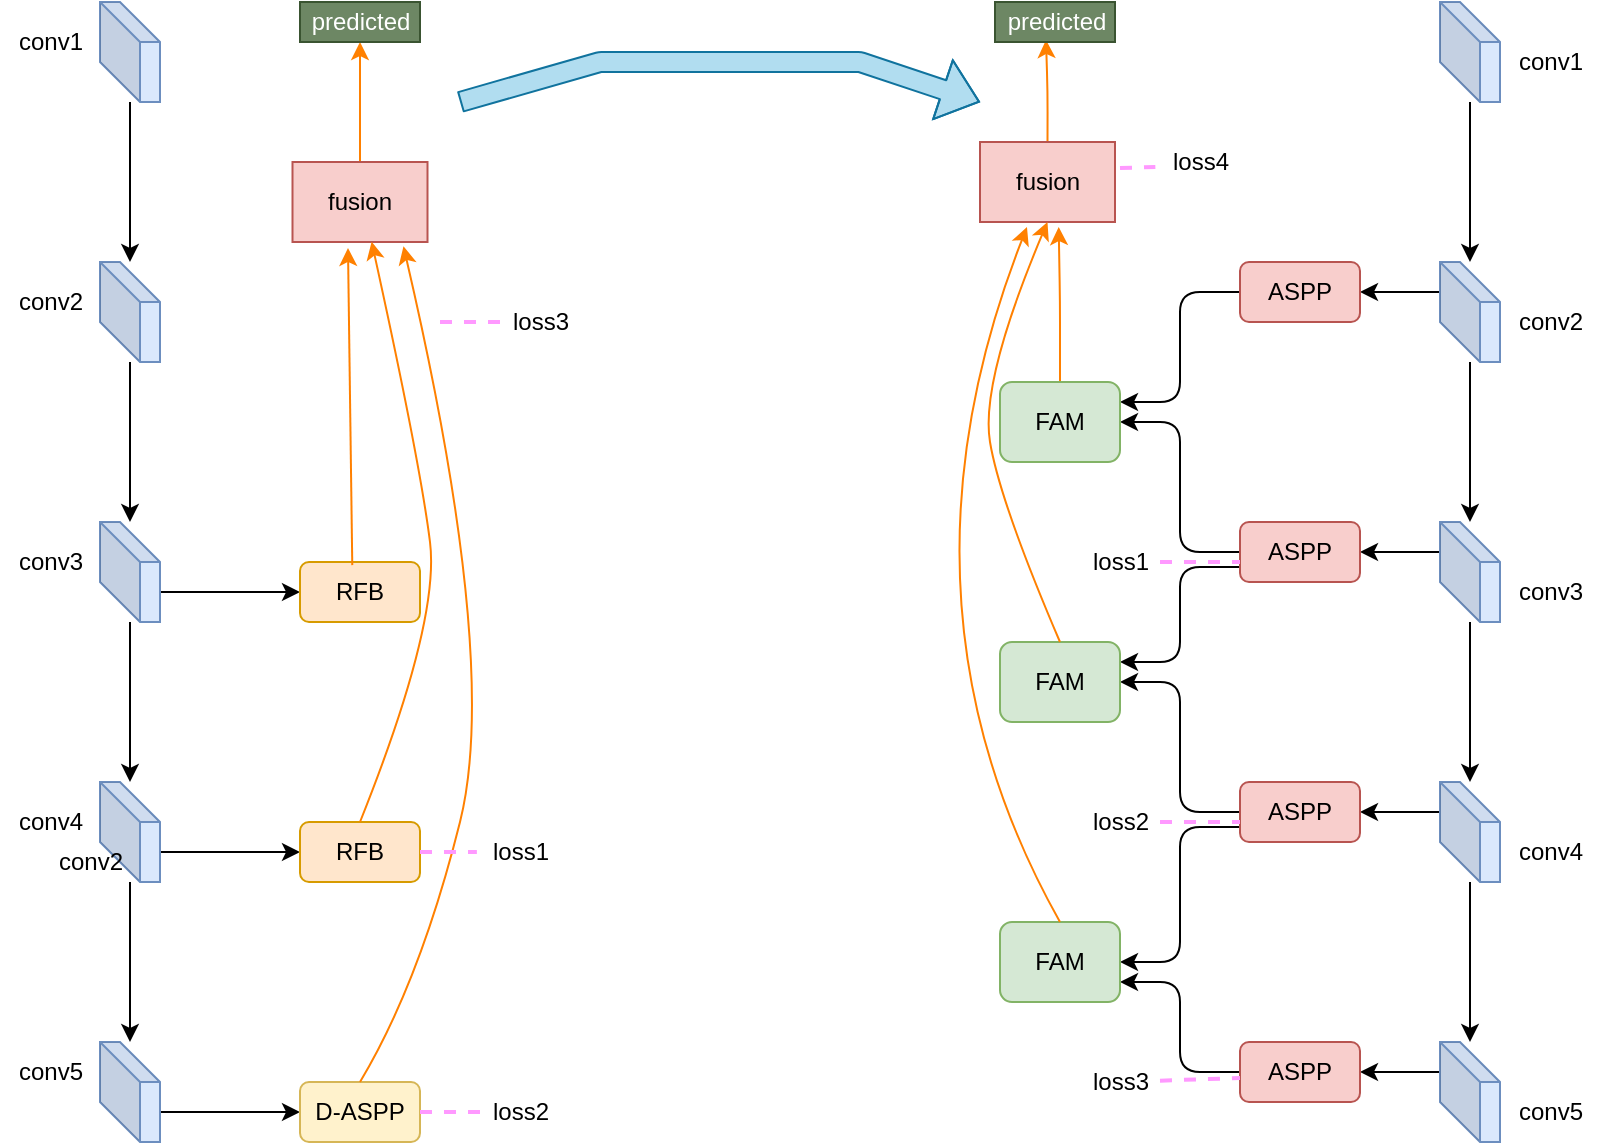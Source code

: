 <mxfile version="14.5.10" type="github">
  <diagram id="E3ufko9YMLtECHKIhZbL" name="Page-1">
    <mxGraphModel dx="1987" dy="720" grid="1" gridSize="10" guides="1" tooltips="1" connect="1" arrows="1" fold="1" page="1" pageScale="1" pageWidth="827" pageHeight="1169" math="0" shadow="0">
      <root>
        <mxCell id="0" />
        <mxCell id="1" parent="0" />
        <mxCell id="R7jOZi8u6bVQH4sRsnp8-31" value="loss1" style="text;html=1;resizable=0;autosize=1;align=center;verticalAlign=middle;points=[];fillColor=none;strokeColor=none;rounded=0;" vertex="1" parent="1">
          <mxGeometry x="230" y="695" width="40" height="20" as="geometry" />
        </mxCell>
        <mxCell id="R7jOZi8u6bVQH4sRsnp8-33" value="loss2" style="text;html=1;resizable=0;autosize=1;align=center;verticalAlign=middle;points=[];fillColor=none;strokeColor=none;rounded=0;" vertex="1" parent="1">
          <mxGeometry x="230" y="825" width="40" height="20" as="geometry" />
        </mxCell>
        <mxCell id="R7jOZi8u6bVQH4sRsnp8-39" value="loss3" style="text;html=1;resizable=0;autosize=1;align=center;verticalAlign=middle;points=[];fillColor=none;strokeColor=none;rounded=0;" vertex="1" parent="1">
          <mxGeometry x="240" y="430" width="40" height="20" as="geometry" />
        </mxCell>
        <mxCell id="R7jOZi8u6bVQH4sRsnp8-44" value="" style="edgeStyle=orthogonalEdgeStyle;rounded=1;orthogonalLoop=1;jettySize=auto;html=1;" edge="1" parent="1" source="R7jOZi8u6bVQH4sRsnp8-42" target="R7jOZi8u6bVQH4sRsnp8-43">
          <mxGeometry relative="1" as="geometry" />
        </mxCell>
        <mxCell id="R7jOZi8u6bVQH4sRsnp8-42" value="" style="shape=cube;whiteSpace=wrap;html=1;boundedLbl=1;backgroundOutline=1;darkOpacity=0.05;darkOpacity2=0.1;fillColor=#dae8fc;strokeColor=#6c8ebf;" vertex="1" parent="1">
          <mxGeometry x="40" y="280" width="30" height="50" as="geometry" />
        </mxCell>
        <mxCell id="R7jOZi8u6bVQH4sRsnp8-46" value="" style="edgeStyle=orthogonalEdgeStyle;rounded=1;orthogonalLoop=1;jettySize=auto;html=1;" edge="1" parent="1" source="R7jOZi8u6bVQH4sRsnp8-43" target="R7jOZi8u6bVQH4sRsnp8-45">
          <mxGeometry relative="1" as="geometry" />
        </mxCell>
        <mxCell id="R7jOZi8u6bVQH4sRsnp8-43" value="" style="shape=cube;whiteSpace=wrap;html=1;boundedLbl=1;backgroundOutline=1;darkOpacity=0.05;darkOpacity2=0.1;fillColor=#dae8fc;strokeColor=#6c8ebf;" vertex="1" parent="1">
          <mxGeometry x="40" y="410" width="30" height="50" as="geometry" />
        </mxCell>
        <mxCell id="R7jOZi8u6bVQH4sRsnp8-48" value="" style="edgeStyle=orthogonalEdgeStyle;rounded=1;orthogonalLoop=1;jettySize=auto;html=1;" edge="1" parent="1" source="R7jOZi8u6bVQH4sRsnp8-45" target="R7jOZi8u6bVQH4sRsnp8-47">
          <mxGeometry relative="1" as="geometry" />
        </mxCell>
        <mxCell id="R7jOZi8u6bVQH4sRsnp8-57" style="edgeStyle=orthogonalEdgeStyle;rounded=1;orthogonalLoop=1;jettySize=auto;html=1;exitX=0;exitY=0;exitDx=30;exitDy=35;exitPerimeter=0;entryX=0;entryY=0.5;entryDx=0;entryDy=0;strokeColor=#000000;" edge="1" parent="1" source="R7jOZi8u6bVQH4sRsnp8-45" target="R7jOZi8u6bVQH4sRsnp8-51">
          <mxGeometry relative="1" as="geometry" />
        </mxCell>
        <mxCell id="R7jOZi8u6bVQH4sRsnp8-45" value="" style="shape=cube;whiteSpace=wrap;html=1;boundedLbl=1;backgroundOutline=1;darkOpacity=0.05;darkOpacity2=0.1;fillColor=#dae8fc;strokeColor=#6c8ebf;" vertex="1" parent="1">
          <mxGeometry x="40" y="540" width="30" height="50" as="geometry" />
        </mxCell>
        <mxCell id="R7jOZi8u6bVQH4sRsnp8-50" value="" style="edgeStyle=orthogonalEdgeStyle;rounded=1;orthogonalLoop=1;jettySize=auto;html=1;" edge="1" parent="1" source="R7jOZi8u6bVQH4sRsnp8-47" target="R7jOZi8u6bVQH4sRsnp8-49">
          <mxGeometry relative="1" as="geometry" />
        </mxCell>
        <mxCell id="R7jOZi8u6bVQH4sRsnp8-56" style="edgeStyle=orthogonalEdgeStyle;rounded=1;orthogonalLoop=1;jettySize=auto;html=1;exitX=0;exitY=0;exitDx=30;exitDy=35;exitPerimeter=0;entryX=0;entryY=0.5;entryDx=0;entryDy=0;strokeColor=#000000;" edge="1" parent="1" source="R7jOZi8u6bVQH4sRsnp8-47" target="R7jOZi8u6bVQH4sRsnp8-52">
          <mxGeometry relative="1" as="geometry" />
        </mxCell>
        <mxCell id="R7jOZi8u6bVQH4sRsnp8-47" value="" style="shape=cube;whiteSpace=wrap;html=1;boundedLbl=1;backgroundOutline=1;darkOpacity=0.05;darkOpacity2=0.1;fillColor=#dae8fc;strokeColor=#6c8ebf;" vertex="1" parent="1">
          <mxGeometry x="40" y="670" width="30" height="50" as="geometry" />
        </mxCell>
        <mxCell id="R7jOZi8u6bVQH4sRsnp8-55" style="edgeStyle=orthogonalEdgeStyle;rounded=1;orthogonalLoop=1;jettySize=auto;html=1;exitX=0;exitY=0;exitDx=30;exitDy=35;exitPerimeter=0;entryX=0;entryY=0.5;entryDx=0;entryDy=0;strokeColor=#000000;" edge="1" parent="1" source="R7jOZi8u6bVQH4sRsnp8-49" target="R7jOZi8u6bVQH4sRsnp8-53">
          <mxGeometry relative="1" as="geometry" />
        </mxCell>
        <mxCell id="R7jOZi8u6bVQH4sRsnp8-49" value="" style="shape=cube;whiteSpace=wrap;html=1;boundedLbl=1;backgroundOutline=1;darkOpacity=0.05;darkOpacity2=0.1;fillColor=#dae8fc;strokeColor=#6c8ebf;" vertex="1" parent="1">
          <mxGeometry x="40" y="800" width="30" height="50" as="geometry" />
        </mxCell>
        <mxCell id="R7jOZi8u6bVQH4sRsnp8-51" value="RFB" style="rounded=1;whiteSpace=wrap;html=1;fillColor=#ffe6cc;strokeColor=#d79b00;" vertex="1" parent="1">
          <mxGeometry x="140" y="560" width="60" height="30" as="geometry" />
        </mxCell>
        <mxCell id="R7jOZi8u6bVQH4sRsnp8-52" value="RFB" style="rounded=1;whiteSpace=wrap;html=1;fillColor=#ffe6cc;strokeColor=#d79b00;" vertex="1" parent="1">
          <mxGeometry x="140" y="690" width="60" height="30" as="geometry" />
        </mxCell>
        <mxCell id="R7jOZi8u6bVQH4sRsnp8-53" value="D-ASPP" style="rounded=1;whiteSpace=wrap;html=1;fillColor=#fff2cc;strokeColor=#d6b656;" vertex="1" parent="1">
          <mxGeometry x="140" y="820" width="60" height="30" as="geometry" />
        </mxCell>
        <mxCell id="R7jOZi8u6bVQH4sRsnp8-126" style="edgeStyle=orthogonalEdgeStyle;rounded=1;orthogonalLoop=1;jettySize=auto;html=1;exitX=0.5;exitY=0;exitDx=0;exitDy=0;entryX=0.5;entryY=1;entryDx=0;entryDy=0;entryPerimeter=0;strokeColor=#FF8000;" edge="1" parent="1" source="R7jOZi8u6bVQH4sRsnp8-58" target="R7jOZi8u6bVQH4sRsnp8-124">
          <mxGeometry relative="1" as="geometry" />
        </mxCell>
        <mxCell id="R7jOZi8u6bVQH4sRsnp8-58" value="fusion" style="rounded=0;whiteSpace=wrap;html=1;fillColor=#f8cecc;strokeColor=#b85450;" vertex="1" parent="1">
          <mxGeometry x="136.25" y="360" width="67.5" height="40" as="geometry" />
        </mxCell>
        <mxCell id="R7jOZi8u6bVQH4sRsnp8-62" value="" style="curved=1;endArrow=classic;html=1;strokeColor=#FF8000;exitX=0.5;exitY=0;exitDx=0;exitDy=0;entryX=0.586;entryY=0.996;entryDx=0;entryDy=0;entryPerimeter=0;" edge="1" parent="1" source="R7jOZi8u6bVQH4sRsnp8-52" target="R7jOZi8u6bVQH4sRsnp8-58">
          <mxGeometry width="50" height="50" relative="1" as="geometry">
            <mxPoint x="220" y="550" as="sourcePoint" />
            <mxPoint x="180" y="470" as="targetPoint" />
            <Array as="points">
              <mxPoint x="210" y="590" />
              <mxPoint x="200" y="510" />
            </Array>
          </mxGeometry>
        </mxCell>
        <mxCell id="R7jOZi8u6bVQH4sRsnp8-64" value="" style="curved=1;endArrow=classic;html=1;strokeColor=#FF8000;exitX=0.5;exitY=0;exitDx=0;exitDy=0;entryX=0.822;entryY=1.054;entryDx=0;entryDy=0;entryPerimeter=0;" edge="1" parent="1" source="R7jOZi8u6bVQH4sRsnp8-53" target="R7jOZi8u6bVQH4sRsnp8-58">
          <mxGeometry width="50" height="50" relative="1" as="geometry">
            <mxPoint x="240" y="660" as="sourcePoint" />
            <mxPoint x="290" y="610" as="targetPoint" />
            <Array as="points">
              <mxPoint x="200" y="770" />
              <mxPoint x="240" y="610" />
            </Array>
          </mxGeometry>
        </mxCell>
        <mxCell id="R7jOZi8u6bVQH4sRsnp8-65" value="" style="endArrow=none;dashed=1;html=1;strokeWidth=2;exitX=1;exitY=0.5;exitDx=0;exitDy=0;strokeColor=#FF99FF;" edge="1" parent="1" source="R7jOZi8u6bVQH4sRsnp8-53" target="R7jOZi8u6bVQH4sRsnp8-33">
          <mxGeometry width="50" height="50" relative="1" as="geometry">
            <mxPoint x="240" y="720" as="sourcePoint" />
            <mxPoint x="290" y="670" as="targetPoint" />
          </mxGeometry>
        </mxCell>
        <mxCell id="R7jOZi8u6bVQH4sRsnp8-66" value="" style="endArrow=none;dashed=1;html=1;strokeWidth=2;exitX=1;exitY=0.5;exitDx=0;exitDy=0;strokeColor=#FF99FF;entryX=-0.039;entryY=0.5;entryDx=0;entryDy=0;entryPerimeter=0;" edge="1" parent="1" source="R7jOZi8u6bVQH4sRsnp8-52" target="R7jOZi8u6bVQH4sRsnp8-31">
          <mxGeometry width="50" height="50" relative="1" as="geometry">
            <mxPoint x="210" y="845" as="sourcePoint" />
            <mxPoint x="240" y="845" as="targetPoint" />
          </mxGeometry>
        </mxCell>
        <mxCell id="R7jOZi8u6bVQH4sRsnp8-67" value="" style="endArrow=none;dashed=1;html=1;strokeWidth=2;strokeColor=#FF99FF;entryX=0;entryY=0.5;entryDx=0;entryDy=0;entryPerimeter=0;" edge="1" parent="1" target="R7jOZi8u6bVQH4sRsnp8-39">
          <mxGeometry width="50" height="50" relative="1" as="geometry">
            <mxPoint x="210" y="440" as="sourcePoint" />
            <mxPoint x="270" y="510" as="targetPoint" />
          </mxGeometry>
        </mxCell>
        <mxCell id="R7jOZi8u6bVQH4sRsnp8-68" value="" style="endArrow=classic;html=1;exitX=0.369;exitY=0.052;exitDx=0;exitDy=0;exitPerimeter=0;entryX=0.411;entryY=1.075;entryDx=0;entryDy=0;strokeColor=#FF8000;entryPerimeter=0;" edge="1" parent="1" target="R7jOZi8u6bVQH4sRsnp8-58">
          <mxGeometry width="50" height="50" relative="1" as="geometry">
            <mxPoint x="166.14" y="561.56" as="sourcePoint" />
            <mxPoint x="165.593" y="462.72" as="targetPoint" />
          </mxGeometry>
        </mxCell>
        <mxCell id="R7jOZi8u6bVQH4sRsnp8-70" value="conv1" style="text;html=1;resizable=0;autosize=1;align=center;verticalAlign=middle;points=[];fillColor=none;strokeColor=none;rounded=0;" vertex="1" parent="1">
          <mxGeometry x="-10" y="290" width="50" height="20" as="geometry" />
        </mxCell>
        <mxCell id="R7jOZi8u6bVQH4sRsnp8-71" value="conv2&lt;span style=&quot;color: rgba(0 , 0 , 0 , 0) ; font-family: monospace ; font-size: 0px&quot;&gt;%3CmxGraphModel%3E%3Croot%3E%3CmxCell%20id%3D%220%22%2F%3E%3CmxCell%20id%3D%221%22%20parent%3D%220%22%2F%3E%3CmxCell%20id%3D%222%22%20value%3D%22conv1%22%20style%3D%22text%3Bhtml%3D1%3Bresizable%3D0%3Bautosize%3D1%3Balign%3Dcenter%3BverticalAlign%3Dmiddle%3Bpoints%3D%5B%5D%3BfillColor%3Dnone%3BstrokeColor%3Dnone%3Brounded%3D0%3B%22%20vertex%3D%221%22%20parent%3D%221%22%3E%3CmxGeometry%20x%3D%22-10%22%20y%3D%22290%22%20width%3D%2250%22%20height%3D%2220%22%20as%3D%22geometry%22%2F%3E%3C%2FmxCell%3E%3C%2Froot%3E%3C%2FmxGraphModel%3E&lt;/span&gt;" style="text;html=1;resizable=0;autosize=1;align=center;verticalAlign=middle;points=[];fillColor=none;strokeColor=none;rounded=0;" vertex="1" parent="1">
          <mxGeometry x="-10" y="420" width="50" height="20" as="geometry" />
        </mxCell>
        <mxCell id="R7jOZi8u6bVQH4sRsnp8-72" value="conv3&lt;span style=&quot;color: rgba(0 , 0 , 0 , 0) ; font-family: monospace ; font-size: 0px&quot;&gt;%3CmxGraphModel%3E%3Croot%3E%3CmxCell%20id%3D%220%22%2F%3E%3CmxCell%20id%3D%221%22%20parent%3D%220%22%2F%3E%3CmxCell%20id%3D%222%22%20value%3D%22conv1%22%20style%3D%22text%3Bhtml%3D1%3Bresizable%3D0%3Bautosize%3D1%3Balign%3Dcenter%3BverticalAlign%3Dmiddle%3Bpoints%3D%5B%5D%3BfillColor%3Dnone%3BstrokeColor%3Dnone%3Brounded%3D0%3B%22%20vertex%3D%221%22%20parent%3D%221%22%3E%3CmxGeometry%20x%3D%22-10%22%20y%3D%22290%22%20width%3D%2250%22%20height%3D%2220%22%20as%3D%22geometry%22%2F%3E%3C%2FmxCell%3E%3C%2Froot%3E%3C%2FmxGraphModel%3E&lt;/span&gt;" style="text;html=1;resizable=0;autosize=1;align=center;verticalAlign=middle;points=[];fillColor=none;strokeColor=none;rounded=0;" vertex="1" parent="1">
          <mxGeometry x="-10" y="550" width="50" height="20" as="geometry" />
        </mxCell>
        <mxCell id="R7jOZi8u6bVQH4sRsnp8-73" value="conv4&lt;span style=&quot;color: rgba(0 , 0 , 0 , 0) ; font-family: monospace ; font-size: 0px&quot;&gt;%3CmxGraphModel%3E%3Croot%3E%3CmxCell%20id%3D%220%22%2F%3E%3CmxCell%20id%3D%221%22%20parent%3D%220%22%2F%3E%3CmxCell%20id%3D%222%22%20value%3D%22conv1%22%20style%3D%22text%3Bhtml%3D1%3Bresizable%3D0%3Bautosize%3D1%3Balign%3Dcenter%3BverticalAlign%3Dmiddle%3Bpoints%3D%5B%5D%3BfillColor%3Dnone%3BstrokeColor%3Dnone%3Brounded%3D0%3B%22%20vertex%3D%221%22%20parent%3D%221%22%3E%3CmxGeometry%20x%3D%22-10%22%20y%3D%22290%22%20width%3D%2250%22%20height%3D%2220%22%20as%3D%22geometry%22%2F%3E%3C%2FmxCell%3E%3C%2Froot%3E%3C%2FmxGraphModel%3E&lt;/span&gt;" style="text;html=1;resizable=0;autosize=1;align=center;verticalAlign=middle;points=[];fillColor=none;strokeColor=none;rounded=0;" vertex="1" parent="1">
          <mxGeometry x="-10" y="680" width="50" height="20" as="geometry" />
        </mxCell>
        <mxCell id="R7jOZi8u6bVQH4sRsnp8-74" value="conv5&lt;span style=&quot;color: rgba(0 , 0 , 0 , 0) ; font-family: monospace ; font-size: 0px&quot;&gt;%3CmxGraphModel%3E%3Croot%3E%3CmxCell%20id%3D%220%22%2F%3E%3CmxCell%20id%3D%221%22%20parent%3D%220%22%2F%3E%3CmxCell%20id%3D%222%22%20value%3D%22conv1%22%20style%3D%22text%3Bhtml%3D1%3Bresizable%3D0%3Bautosize%3D1%3Balign%3Dcenter%3BverticalAlign%3Dmiddle%3Bpoints%3D%5B%5D%3BfillColor%3Dnone%3BstrokeColor%3Dnone%3Brounded%3D0%3B%22%20vertex%3D%221%22%20parent%3D%221%22%3E%3CmxGeometry%20x%3D%22-10%22%20y%3D%22290%22%20width%3D%2250%22%20height%3D%2220%22%20as%3D%22geometry%22%2F%3E%3C%2FmxCell%3E%3C%2Froot%3E%3C%2FmxGraphModel%3E&lt;/span&gt;" style="text;html=1;resizable=0;autosize=1;align=center;verticalAlign=middle;points=[];fillColor=none;strokeColor=none;rounded=0;" vertex="1" parent="1">
          <mxGeometry x="-10" y="805" width="50" height="20" as="geometry" />
        </mxCell>
        <mxCell id="R7jOZi8u6bVQH4sRsnp8-75" value="conv2&lt;span style=&quot;color: rgba(0 , 0 , 0 , 0) ; font-family: monospace ; font-size: 0px&quot;&gt;%3CmxGraphModel%3E%3Croot%3E%3CmxCell%20id%3D%220%22%2F%3E%3CmxCell%20id%3D%221%22%20parent%3D%220%22%2F%3E%3CmxCell%20id%3D%222%22%20value%3D%22conv1%22%20style%3D%22text%3Bhtml%3D1%3Bresizable%3D0%3Bautosize%3D1%3Balign%3Dcenter%3BverticalAlign%3Dmiddle%3Bpoints%3D%5B%5D%3BfillColor%3Dnone%3BstrokeColor%3Dnone%3Brounded%3D0%3B%22%20vertex%3D%221%22%20parent%3D%221%22%3E%3CmxGeometry%20x%3D%22-10%22%20y%3D%22290%22%20width%3D%2250%22%20height%3D%2220%22%20as%3D%22geometry%22%2F%3E%3C%2FmxCell%3E%3C%2Froot%3E%3C%2FmxGraphModel%3E&lt;/span&gt;" style="text;html=1;resizable=0;autosize=1;align=center;verticalAlign=middle;points=[];fillColor=none;strokeColor=none;rounded=0;" vertex="1" parent="1">
          <mxGeometry x="10" y="700" width="50" height="20" as="geometry" />
        </mxCell>
        <mxCell id="R7jOZi8u6bVQH4sRsnp8-78" value="" style="edgeStyle=orthogonalEdgeStyle;rounded=1;orthogonalLoop=1;jettySize=auto;html=1;" edge="1" parent="1" source="R7jOZi8u6bVQH4sRsnp8-76" target="R7jOZi8u6bVQH4sRsnp8-77">
          <mxGeometry relative="1" as="geometry" />
        </mxCell>
        <mxCell id="R7jOZi8u6bVQH4sRsnp8-76" value="" style="shape=cube;whiteSpace=wrap;html=1;boundedLbl=1;backgroundOutline=1;darkOpacity=0.05;darkOpacity2=0.1;fillColor=#dae8fc;strokeColor=#6c8ebf;" vertex="1" parent="1">
          <mxGeometry x="710" y="280" width="30" height="50" as="geometry" />
        </mxCell>
        <mxCell id="R7jOZi8u6bVQH4sRsnp8-80" value="" style="edgeStyle=orthogonalEdgeStyle;rounded=1;orthogonalLoop=1;jettySize=auto;html=1;" edge="1" parent="1" source="R7jOZi8u6bVQH4sRsnp8-77" target="R7jOZi8u6bVQH4sRsnp8-79">
          <mxGeometry relative="1" as="geometry" />
        </mxCell>
        <mxCell id="R7jOZi8u6bVQH4sRsnp8-99" style="edgeStyle=orthogonalEdgeStyle;rounded=1;orthogonalLoop=1;jettySize=auto;html=1;exitX=0;exitY=0;exitDx=0;exitDy=15;exitPerimeter=0;strokeColor=#000000;entryX=1;entryY=0.5;entryDx=0;entryDy=0;" edge="1" parent="1" source="R7jOZi8u6bVQH4sRsnp8-77" target="R7jOZi8u6bVQH4sRsnp8-91">
          <mxGeometry relative="1" as="geometry">
            <mxPoint x="680" y="425.095" as="targetPoint" />
          </mxGeometry>
        </mxCell>
        <mxCell id="R7jOZi8u6bVQH4sRsnp8-77" value="" style="shape=cube;whiteSpace=wrap;html=1;boundedLbl=1;backgroundOutline=1;darkOpacity=0.05;darkOpacity2=0.1;fillColor=#dae8fc;strokeColor=#6c8ebf;" vertex="1" parent="1">
          <mxGeometry x="710" y="410" width="30" height="50" as="geometry" />
        </mxCell>
        <mxCell id="R7jOZi8u6bVQH4sRsnp8-82" value="" style="edgeStyle=orthogonalEdgeStyle;rounded=1;orthogonalLoop=1;jettySize=auto;html=1;" edge="1" parent="1" source="R7jOZi8u6bVQH4sRsnp8-79" target="R7jOZi8u6bVQH4sRsnp8-81">
          <mxGeometry relative="1" as="geometry" />
        </mxCell>
        <mxCell id="R7jOZi8u6bVQH4sRsnp8-100" style="edgeStyle=orthogonalEdgeStyle;rounded=1;orthogonalLoop=1;jettySize=auto;html=1;exitX=0;exitY=0;exitDx=0;exitDy=15;exitPerimeter=0;entryX=1;entryY=0.5;entryDx=0;entryDy=0;strokeColor=#000000;" edge="1" parent="1" source="R7jOZi8u6bVQH4sRsnp8-79" target="R7jOZi8u6bVQH4sRsnp8-89">
          <mxGeometry relative="1" as="geometry" />
        </mxCell>
        <mxCell id="R7jOZi8u6bVQH4sRsnp8-79" value="" style="shape=cube;whiteSpace=wrap;html=1;boundedLbl=1;backgroundOutline=1;darkOpacity=0.05;darkOpacity2=0.1;fillColor=#dae8fc;strokeColor=#6c8ebf;" vertex="1" parent="1">
          <mxGeometry x="710" y="540" width="30" height="50" as="geometry" />
        </mxCell>
        <mxCell id="R7jOZi8u6bVQH4sRsnp8-84" value="" style="edgeStyle=orthogonalEdgeStyle;rounded=1;orthogonalLoop=1;jettySize=auto;html=1;" edge="1" parent="1" source="R7jOZi8u6bVQH4sRsnp8-81" target="R7jOZi8u6bVQH4sRsnp8-83">
          <mxGeometry relative="1" as="geometry" />
        </mxCell>
        <mxCell id="R7jOZi8u6bVQH4sRsnp8-101" style="edgeStyle=orthogonalEdgeStyle;rounded=1;orthogonalLoop=1;jettySize=auto;html=1;exitX=0;exitY=0;exitDx=0;exitDy=15;exitPerimeter=0;strokeColor=#000000;" edge="1" parent="1" source="R7jOZi8u6bVQH4sRsnp8-81" target="R7jOZi8u6bVQH4sRsnp8-87">
          <mxGeometry relative="1" as="geometry" />
        </mxCell>
        <mxCell id="R7jOZi8u6bVQH4sRsnp8-81" value="" style="shape=cube;whiteSpace=wrap;html=1;boundedLbl=1;backgroundOutline=1;darkOpacity=0.05;darkOpacity2=0.1;fillColor=#dae8fc;strokeColor=#6c8ebf;" vertex="1" parent="1">
          <mxGeometry x="710" y="670" width="30" height="50" as="geometry" />
        </mxCell>
        <mxCell id="R7jOZi8u6bVQH4sRsnp8-102" style="edgeStyle=orthogonalEdgeStyle;rounded=1;orthogonalLoop=1;jettySize=auto;html=1;exitX=0;exitY=0;exitDx=0;exitDy=15;exitPerimeter=0;entryX=1;entryY=0.5;entryDx=0;entryDy=0;strokeColor=#000000;" edge="1" parent="1" source="R7jOZi8u6bVQH4sRsnp8-83" target="R7jOZi8u6bVQH4sRsnp8-85">
          <mxGeometry relative="1" as="geometry" />
        </mxCell>
        <mxCell id="R7jOZi8u6bVQH4sRsnp8-83" value="" style="shape=cube;whiteSpace=wrap;html=1;boundedLbl=1;backgroundOutline=1;darkOpacity=0.05;darkOpacity2=0.1;fillColor=#dae8fc;strokeColor=#6c8ebf;" vertex="1" parent="1">
          <mxGeometry x="710" y="800" width="30" height="50" as="geometry" />
        </mxCell>
        <mxCell id="R7jOZi8u6bVQH4sRsnp8-110" style="edgeStyle=orthogonalEdgeStyle;rounded=1;orthogonalLoop=1;jettySize=auto;html=1;exitX=0;exitY=0.5;exitDx=0;exitDy=0;entryX=1;entryY=0.75;entryDx=0;entryDy=0;strokeColor=#000000;" edge="1" parent="1" source="R7jOZi8u6bVQH4sRsnp8-85" target="R7jOZi8u6bVQH4sRsnp8-104">
          <mxGeometry relative="1" as="geometry" />
        </mxCell>
        <mxCell id="R7jOZi8u6bVQH4sRsnp8-85" value="ASPP" style="rounded=1;whiteSpace=wrap;html=1;fillColor=#f8cecc;strokeColor=#b85450;" vertex="1" parent="1">
          <mxGeometry x="610" y="800" width="60" height="30" as="geometry" />
        </mxCell>
        <mxCell id="R7jOZi8u6bVQH4sRsnp8-109" style="edgeStyle=orthogonalEdgeStyle;rounded=1;orthogonalLoop=1;jettySize=auto;html=1;exitX=0;exitY=0.5;exitDx=0;exitDy=0;entryX=1;entryY=0.5;entryDx=0;entryDy=0;strokeColor=#000000;" edge="1" parent="1" source="R7jOZi8u6bVQH4sRsnp8-87" target="R7jOZi8u6bVQH4sRsnp8-105">
          <mxGeometry relative="1" as="geometry" />
        </mxCell>
        <mxCell id="R7jOZi8u6bVQH4sRsnp8-111" style="edgeStyle=orthogonalEdgeStyle;rounded=1;orthogonalLoop=1;jettySize=auto;html=1;exitX=0;exitY=0.75;exitDx=0;exitDy=0;entryX=1;entryY=0.5;entryDx=0;entryDy=0;strokeColor=#000000;" edge="1" parent="1" source="R7jOZi8u6bVQH4sRsnp8-87" target="R7jOZi8u6bVQH4sRsnp8-104">
          <mxGeometry relative="1" as="geometry" />
        </mxCell>
        <mxCell id="R7jOZi8u6bVQH4sRsnp8-87" value="ASPP" style="rounded=1;whiteSpace=wrap;html=1;fillColor=#f8cecc;strokeColor=#b85450;" vertex="1" parent="1">
          <mxGeometry x="610" y="670" width="60" height="30" as="geometry" />
        </mxCell>
        <mxCell id="R7jOZi8u6bVQH4sRsnp8-107" style="edgeStyle=orthogonalEdgeStyle;rounded=1;orthogonalLoop=1;jettySize=auto;html=1;exitX=0;exitY=0.5;exitDx=0;exitDy=0;entryX=1;entryY=0.5;entryDx=0;entryDy=0;strokeColor=#000000;" edge="1" parent="1" source="R7jOZi8u6bVQH4sRsnp8-89" target="R7jOZi8u6bVQH4sRsnp8-103">
          <mxGeometry relative="1" as="geometry" />
        </mxCell>
        <mxCell id="R7jOZi8u6bVQH4sRsnp8-108" style="edgeStyle=orthogonalEdgeStyle;rounded=1;orthogonalLoop=1;jettySize=auto;html=1;exitX=0;exitY=0.75;exitDx=0;exitDy=0;entryX=1;entryY=0.25;entryDx=0;entryDy=0;strokeColor=#000000;" edge="1" parent="1" source="R7jOZi8u6bVQH4sRsnp8-89" target="R7jOZi8u6bVQH4sRsnp8-105">
          <mxGeometry relative="1" as="geometry" />
        </mxCell>
        <mxCell id="R7jOZi8u6bVQH4sRsnp8-89" value="ASPP" style="rounded=1;whiteSpace=wrap;html=1;fillColor=#f8cecc;strokeColor=#b85450;" vertex="1" parent="1">
          <mxGeometry x="610" y="540" width="60" height="30" as="geometry" />
        </mxCell>
        <mxCell id="R7jOZi8u6bVQH4sRsnp8-106" style="edgeStyle=orthogonalEdgeStyle;rounded=1;orthogonalLoop=1;jettySize=auto;html=1;exitX=0;exitY=0.5;exitDx=0;exitDy=0;entryX=1;entryY=0.25;entryDx=0;entryDy=0;strokeColor=#000000;" edge="1" parent="1" source="R7jOZi8u6bVQH4sRsnp8-91" target="R7jOZi8u6bVQH4sRsnp8-103">
          <mxGeometry relative="1" as="geometry" />
        </mxCell>
        <mxCell id="R7jOZi8u6bVQH4sRsnp8-91" value="ASPP" style="rounded=1;whiteSpace=wrap;html=1;fillColor=#f8cecc;strokeColor=#b85450;" vertex="1" parent="1">
          <mxGeometry x="610" y="410" width="60" height="30" as="geometry" />
        </mxCell>
        <mxCell id="R7jOZi8u6bVQH4sRsnp8-93" value="conv1" style="text;html=1;resizable=0;autosize=1;align=center;verticalAlign=middle;points=[];fillColor=none;strokeColor=none;rounded=0;" vertex="1" parent="1">
          <mxGeometry x="740" y="300" width="50" height="20" as="geometry" />
        </mxCell>
        <mxCell id="R7jOZi8u6bVQH4sRsnp8-94" value="conv2" style="text;html=1;resizable=0;autosize=1;align=center;verticalAlign=middle;points=[];fillColor=none;strokeColor=none;rounded=0;" vertex="1" parent="1">
          <mxGeometry x="740" y="430" width="50" height="20" as="geometry" />
        </mxCell>
        <mxCell id="R7jOZi8u6bVQH4sRsnp8-95" value="conv3" style="text;html=1;resizable=0;autosize=1;align=center;verticalAlign=middle;points=[];fillColor=none;strokeColor=none;rounded=0;" vertex="1" parent="1">
          <mxGeometry x="740" y="565" width="50" height="20" as="geometry" />
        </mxCell>
        <mxCell id="R7jOZi8u6bVQH4sRsnp8-96" value="conv4" style="text;html=1;resizable=0;autosize=1;align=center;verticalAlign=middle;points=[];fillColor=none;strokeColor=none;rounded=0;" vertex="1" parent="1">
          <mxGeometry x="740" y="695" width="50" height="20" as="geometry" />
        </mxCell>
        <mxCell id="R7jOZi8u6bVQH4sRsnp8-97" value="conv5" style="text;html=1;resizable=0;autosize=1;align=center;verticalAlign=middle;points=[];fillColor=none;strokeColor=none;rounded=0;" vertex="1" parent="1">
          <mxGeometry x="740" y="825" width="50" height="20" as="geometry" />
        </mxCell>
        <mxCell id="R7jOZi8u6bVQH4sRsnp8-113" style="edgeStyle=orthogonalEdgeStyle;rounded=1;orthogonalLoop=1;jettySize=auto;html=1;exitX=0.5;exitY=0;exitDx=0;exitDy=0;entryX=0.583;entryY=1.063;entryDx=0;entryDy=0;entryPerimeter=0;strokeColor=#FF8000;" edge="1" parent="1" source="R7jOZi8u6bVQH4sRsnp8-103" target="R7jOZi8u6bVQH4sRsnp8-112">
          <mxGeometry relative="1" as="geometry" />
        </mxCell>
        <mxCell id="R7jOZi8u6bVQH4sRsnp8-103" value="FAM" style="rounded=1;whiteSpace=wrap;html=1;fillColor=#d5e8d4;strokeColor=#82b366;" vertex="1" parent="1">
          <mxGeometry x="490" y="470" width="60" height="40" as="geometry" />
        </mxCell>
        <mxCell id="R7jOZi8u6bVQH4sRsnp8-104" value="FAM" style="rounded=1;whiteSpace=wrap;html=1;fillColor=#d5e8d4;strokeColor=#82b366;" vertex="1" parent="1">
          <mxGeometry x="490" y="740" width="60" height="40" as="geometry" />
        </mxCell>
        <mxCell id="R7jOZi8u6bVQH4sRsnp8-105" value="FAM" style="rounded=1;whiteSpace=wrap;html=1;fillColor=#d5e8d4;strokeColor=#82b366;" vertex="1" parent="1">
          <mxGeometry x="490" y="600" width="60" height="40" as="geometry" />
        </mxCell>
        <mxCell id="R7jOZi8u6bVQH4sRsnp8-130" style="edgeStyle=orthogonalEdgeStyle;rounded=1;orthogonalLoop=1;jettySize=auto;html=1;exitX=0.5;exitY=0;exitDx=0;exitDy=0;entryX=0.425;entryY=0.95;entryDx=0;entryDy=0;entryPerimeter=0;strokeColor=#FF8000;" edge="1" parent="1" source="R7jOZi8u6bVQH4sRsnp8-112" target="R7jOZi8u6bVQH4sRsnp8-128">
          <mxGeometry relative="1" as="geometry" />
        </mxCell>
        <mxCell id="R7jOZi8u6bVQH4sRsnp8-112" value="fusion" style="rounded=0;whiteSpace=wrap;html=1;fillColor=#f8cecc;strokeColor=#b85450;" vertex="1" parent="1">
          <mxGeometry x="480" y="350" width="67.5" height="40" as="geometry" />
        </mxCell>
        <mxCell id="R7jOZi8u6bVQH4sRsnp8-114" value="" style="curved=1;endArrow=classic;html=1;strokeColor=#FF8000;exitX=0.5;exitY=0;exitDx=0;exitDy=0;entryX=0.5;entryY=1;entryDx=0;entryDy=0;" edge="1" parent="1" source="R7jOZi8u6bVQH4sRsnp8-105" target="R7jOZi8u6bVQH4sRsnp8-112">
          <mxGeometry width="50" height="50" relative="1" as="geometry">
            <mxPoint x="390" y="490" as="sourcePoint" />
            <mxPoint x="440" y="440" as="targetPoint" />
            <Array as="points">
              <mxPoint x="490" y="530" />
              <mxPoint x="480" y="470" />
            </Array>
          </mxGeometry>
        </mxCell>
        <mxCell id="R7jOZi8u6bVQH4sRsnp8-115" value="" style="curved=1;endArrow=classic;html=1;strokeColor=#FF8000;exitX=0.5;exitY=0;exitDx=0;exitDy=0;entryX=0.348;entryY=1.063;entryDx=0;entryDy=0;entryPerimeter=0;" edge="1" parent="1" source="R7jOZi8u6bVQH4sRsnp8-104" target="R7jOZi8u6bVQH4sRsnp8-112">
          <mxGeometry width="50" height="50" relative="1" as="geometry">
            <mxPoint x="440" y="570" as="sourcePoint" />
            <mxPoint x="490" y="520" as="targetPoint" />
            <Array as="points">
              <mxPoint x="430" y="580" />
            </Array>
          </mxGeometry>
        </mxCell>
        <mxCell id="R7jOZi8u6bVQH4sRsnp8-116" value="loss3" style="text;html=1;resizable=0;autosize=1;align=center;verticalAlign=middle;points=[];fillColor=none;strokeColor=none;rounded=0;" vertex="1" parent="1">
          <mxGeometry x="530" y="810" width="40" height="20" as="geometry" />
        </mxCell>
        <mxCell id="R7jOZi8u6bVQH4sRsnp8-117" value="loss2" style="text;html=1;resizable=0;autosize=1;align=center;verticalAlign=middle;points=[];fillColor=none;strokeColor=none;rounded=0;" vertex="1" parent="1">
          <mxGeometry x="530" y="680" width="40" height="20" as="geometry" />
        </mxCell>
        <mxCell id="R7jOZi8u6bVQH4sRsnp8-118" value="loss1" style="text;html=1;resizable=0;autosize=1;align=center;verticalAlign=middle;points=[];fillColor=none;strokeColor=none;rounded=0;" vertex="1" parent="1">
          <mxGeometry x="530" y="550" width="40" height="20" as="geometry" />
        </mxCell>
        <mxCell id="R7jOZi8u6bVQH4sRsnp8-119" value="loss4" style="text;html=1;resizable=0;autosize=1;align=center;verticalAlign=middle;points=[];fillColor=none;strokeColor=none;rounded=0;" vertex="1" parent="1">
          <mxGeometry x="570" y="350" width="40" height="20" as="geometry" />
        </mxCell>
        <mxCell id="R7jOZi8u6bVQH4sRsnp8-120" value="" style="endArrow=none;dashed=1;html=1;strokeWidth=2;strokeColor=#FF99FF;entryX=-0.058;entryY=0.625;entryDx=0;entryDy=0;entryPerimeter=0;" edge="1" parent="1" target="R7jOZi8u6bVQH4sRsnp8-119">
          <mxGeometry width="50" height="50" relative="1" as="geometry">
            <mxPoint x="550" y="363" as="sourcePoint" />
            <mxPoint x="200.0" y="450" as="targetPoint" />
          </mxGeometry>
        </mxCell>
        <mxCell id="R7jOZi8u6bVQH4sRsnp8-121" value="" style="endArrow=none;dashed=1;html=1;strokeWidth=2;strokeColor=#FF99FF;" edge="1" parent="1" source="R7jOZi8u6bVQH4sRsnp8-118">
          <mxGeometry width="50" height="50" relative="1" as="geometry">
            <mxPoint x="170.0" y="450" as="sourcePoint" />
            <mxPoint x="610" y="560" as="targetPoint" />
          </mxGeometry>
        </mxCell>
        <mxCell id="R7jOZi8u6bVQH4sRsnp8-122" value="" style="endArrow=none;dashed=1;html=1;strokeWidth=2;strokeColor=#FF99FF;" edge="1" parent="1">
          <mxGeometry width="50" height="50" relative="1" as="geometry">
            <mxPoint x="570" y="690" as="sourcePoint" />
            <mxPoint x="610" y="690" as="targetPoint" />
          </mxGeometry>
        </mxCell>
        <mxCell id="R7jOZi8u6bVQH4sRsnp8-123" value="" style="endArrow=none;dashed=1;html=1;strokeWidth=2;strokeColor=#FF99FF;" edge="1" parent="1" source="R7jOZi8u6bVQH4sRsnp8-116">
          <mxGeometry width="50" height="50" relative="1" as="geometry">
            <mxPoint x="580" y="700" as="sourcePoint" />
            <mxPoint x="610" y="818" as="targetPoint" />
            <Array as="points" />
          </mxGeometry>
        </mxCell>
        <mxCell id="R7jOZi8u6bVQH4sRsnp8-124" value="predicted" style="text;html=1;resizable=0;autosize=1;align=center;verticalAlign=middle;points=[];fillColor=#6d8764;strokeColor=#3A5431;rounded=0;fontColor=#ffffff;" vertex="1" parent="1">
          <mxGeometry x="140" y="280" width="60" height="20" as="geometry" />
        </mxCell>
        <mxCell id="R7jOZi8u6bVQH4sRsnp8-127" value="" style="shape=flexArrow;endArrow=classic;html=1;strokeColor=#10739e;fillColor=#b1ddf0;" edge="1" parent="1">
          <mxGeometry width="50" height="50" relative="1" as="geometry">
            <mxPoint x="220" y="330" as="sourcePoint" />
            <mxPoint x="480" y="330" as="targetPoint" />
            <Array as="points">
              <mxPoint x="290" y="310" />
              <mxPoint x="360" y="310" />
              <mxPoint x="420" y="310" />
            </Array>
          </mxGeometry>
        </mxCell>
        <mxCell id="R7jOZi8u6bVQH4sRsnp8-128" value="predicted" style="text;html=1;resizable=0;autosize=1;align=center;verticalAlign=middle;points=[];fillColor=#6d8764;strokeColor=#3A5431;rounded=0;fontColor=#ffffff;" vertex="1" parent="1">
          <mxGeometry x="487.5" y="280" width="60" height="20" as="geometry" />
        </mxCell>
      </root>
    </mxGraphModel>
  </diagram>
</mxfile>
